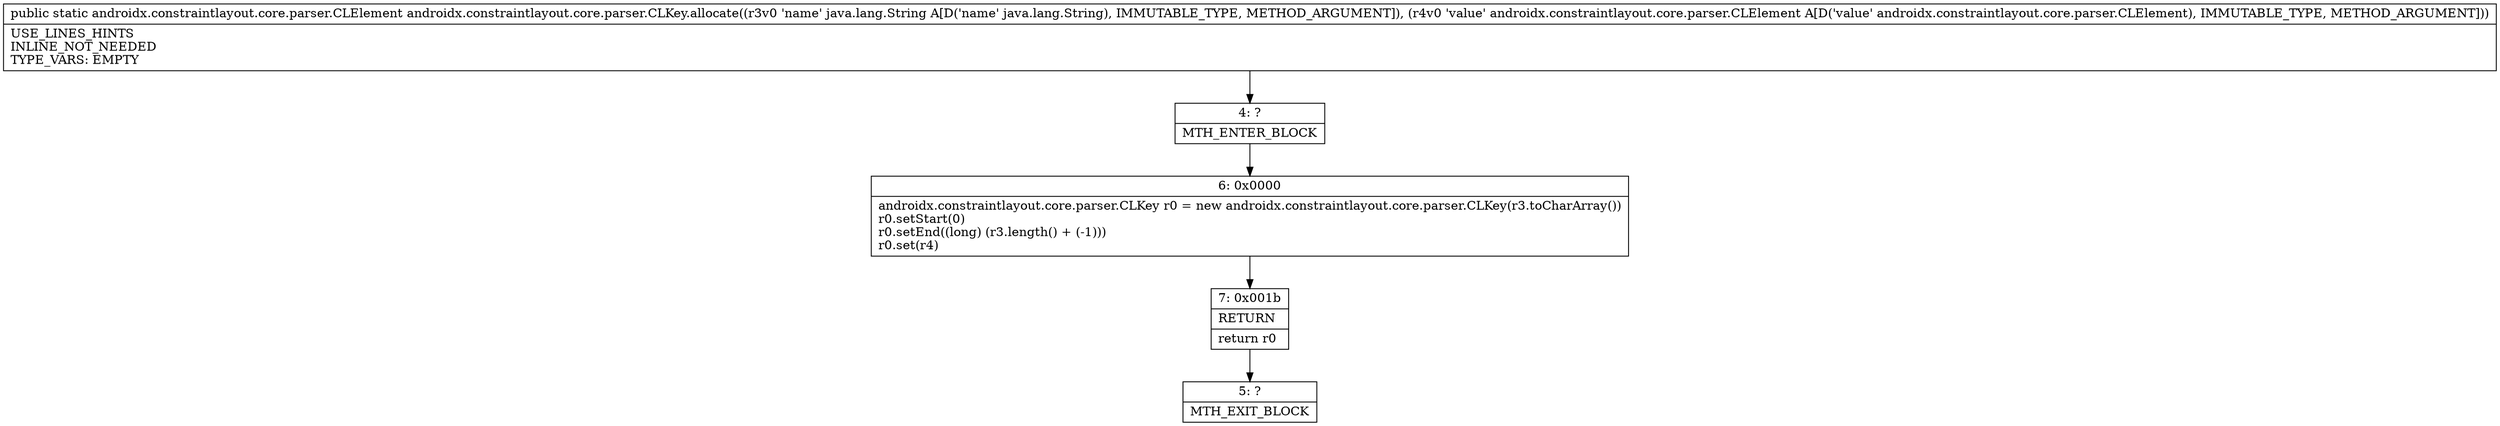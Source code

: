 digraph "CFG forandroidx.constraintlayout.core.parser.CLKey.allocate(Ljava\/lang\/String;Landroidx\/constraintlayout\/core\/parser\/CLElement;)Landroidx\/constraintlayout\/core\/parser\/CLElement;" {
Node_4 [shape=record,label="{4\:\ ?|MTH_ENTER_BLOCK\l}"];
Node_6 [shape=record,label="{6\:\ 0x0000|androidx.constraintlayout.core.parser.CLKey r0 = new androidx.constraintlayout.core.parser.CLKey(r3.toCharArray())\lr0.setStart(0)\lr0.setEnd((long) (r3.length() + (\-1)))\lr0.set(r4)\l}"];
Node_7 [shape=record,label="{7\:\ 0x001b|RETURN\l|return r0\l}"];
Node_5 [shape=record,label="{5\:\ ?|MTH_EXIT_BLOCK\l}"];
MethodNode[shape=record,label="{public static androidx.constraintlayout.core.parser.CLElement androidx.constraintlayout.core.parser.CLKey.allocate((r3v0 'name' java.lang.String A[D('name' java.lang.String), IMMUTABLE_TYPE, METHOD_ARGUMENT]), (r4v0 'value' androidx.constraintlayout.core.parser.CLElement A[D('value' androidx.constraintlayout.core.parser.CLElement), IMMUTABLE_TYPE, METHOD_ARGUMENT]))  | USE_LINES_HINTS\lINLINE_NOT_NEEDED\lTYPE_VARS: EMPTY\l}"];
MethodNode -> Node_4;Node_4 -> Node_6;
Node_6 -> Node_7;
Node_7 -> Node_5;
}

